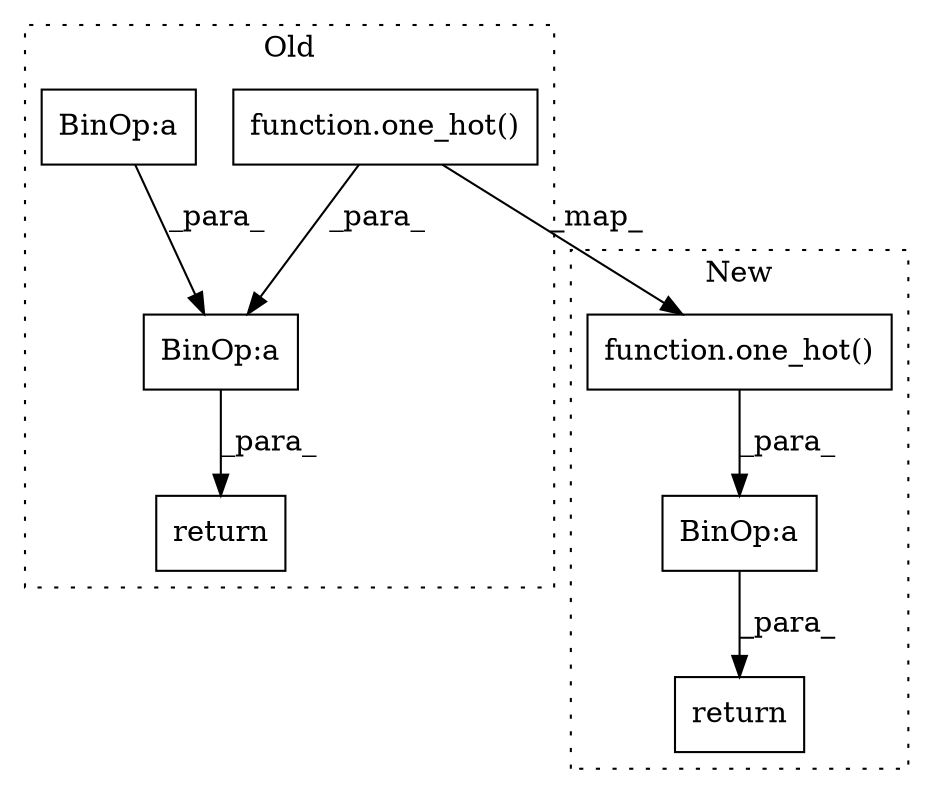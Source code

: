 digraph G {
subgraph cluster0 {
1 [label="function.one_hot()" a="75" s="7945,7989" l="8,1" shape="box"];
4 [label="BinOp:a" a="82" s="8243" l="3" shape="box"];
5 [label="BinOp:a" a="82" s="8169" l="3" shape="box"];
7 [label="return" a="93" s="8223" l="7" shape="box"];
label = "Old";
style="dotted";
}
subgraph cluster1 {
2 [label="function.one_hot()" a="75" s="7950,7994" l="8,1" shape="box"];
3 [label="BinOp:a" a="82" s="7947" l="3" shape="box"];
6 [label="return" a="93" s="8130" l="7" shape="box"];
label = "New";
style="dotted";
}
1 -> 4 [label="_para_"];
1 -> 2 [label="_map_"];
2 -> 3 [label="_para_"];
3 -> 6 [label="_para_"];
4 -> 7 [label="_para_"];
5 -> 4 [label="_para_"];
}